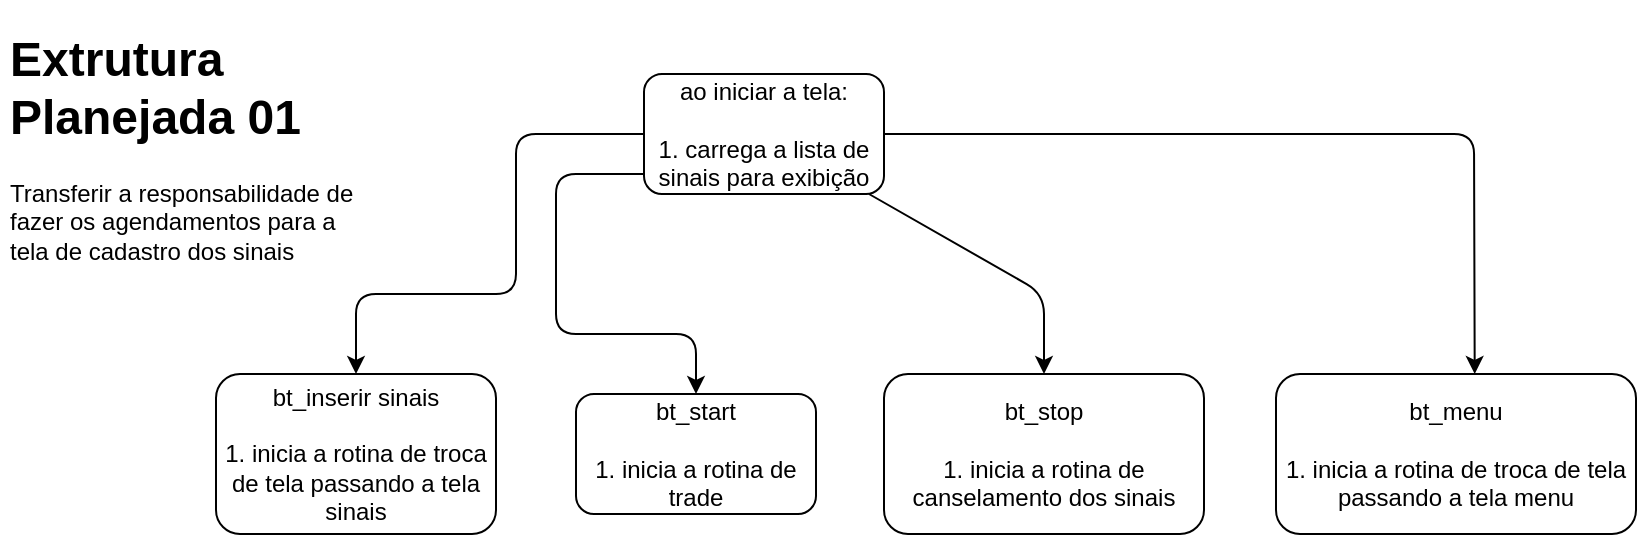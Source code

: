 <mxfile>
    <diagram id="fHe_8uKbHzjOx5UuiTHo" name="Página-1">
        <mxGraphModel dx="911" dy="488" grid="1" gridSize="10" guides="1" tooltips="1" connect="1" arrows="1" fold="1" page="1" pageScale="1" pageWidth="827" pageHeight="1169" math="0" shadow="0">
            <root>
                <mxCell id="0"/>
                <mxCell id="1" parent="0"/>
                <mxCell id="2" value="&lt;h1&gt;Extrutura Planejada 01&lt;/h1&gt;&lt;p&gt;Transferir a responsabilidade de fazer os agendamentos para a tela de cadastro dos sinais&lt;/p&gt;" style="text;html=1;strokeColor=none;fillColor=none;spacing=5;spacingTop=-20;whiteSpace=wrap;overflow=hidden;rounded=0;" parent="1" vertex="1">
                    <mxGeometry x="32" y="33" width="190" height="147" as="geometry"/>
                </mxCell>
                <mxCell id="30" style="edgeStyle=none;html=1;entryX=0.5;entryY=0;entryDx=0;entryDy=0;" edge="1" parent="1" source="27" target="29">
                    <mxGeometry relative="1" as="geometry">
                        <Array as="points">
                            <mxPoint x="290" y="90"/>
                            <mxPoint x="290" y="170"/>
                            <mxPoint x="210" y="170"/>
                        </Array>
                    </mxGeometry>
                </mxCell>
                <mxCell id="32" style="edgeStyle=none;html=1;entryX=0.5;entryY=0;entryDx=0;entryDy=0;exitX=0.05;exitY=0.833;exitDx=0;exitDy=0;exitPerimeter=0;" edge="1" parent="1" source="27" target="31">
                    <mxGeometry relative="1" as="geometry">
                        <Array as="points">
                            <mxPoint x="310" y="110"/>
                            <mxPoint x="310" y="190"/>
                            <mxPoint x="380" y="190"/>
                        </Array>
                    </mxGeometry>
                </mxCell>
                <mxCell id="35" style="edgeStyle=none;html=1;entryX=0.5;entryY=0;entryDx=0;entryDy=0;" edge="1" parent="1" source="27" target="34">
                    <mxGeometry relative="1" as="geometry">
                        <Array as="points">
                            <mxPoint x="554" y="170"/>
                        </Array>
                    </mxGeometry>
                </mxCell>
                <mxCell id="37" style="edgeStyle=none;html=1;entryX=0.552;entryY=0;entryDx=0;entryDy=0;entryPerimeter=0;" edge="1" parent="1" source="27" target="36">
                    <mxGeometry relative="1" as="geometry">
                        <Array as="points">
                            <mxPoint x="769" y="90"/>
                        </Array>
                    </mxGeometry>
                </mxCell>
                <mxCell id="27" value="ao iniciar a tela:&lt;br&gt;&lt;br&gt;1. carrega a lista de sinais para exibição" style="rounded=1;whiteSpace=wrap;html=1;" vertex="1" parent="1">
                    <mxGeometry x="354" y="60" width="120" height="60" as="geometry"/>
                </mxCell>
                <mxCell id="29" value="bt_inserir sinais&lt;br&gt;&lt;br&gt;1. inicia a rotina de troca de tela passando a tela sinais" style="rounded=1;whiteSpace=wrap;html=1;" vertex="1" parent="1">
                    <mxGeometry x="140" y="210" width="140" height="80" as="geometry"/>
                </mxCell>
                <mxCell id="31" value="bt_start&lt;br&gt;&lt;br&gt;1. inicia a rotina de trade" style="rounded=1;whiteSpace=wrap;html=1;" vertex="1" parent="1">
                    <mxGeometry x="320" y="220" width="120" height="60" as="geometry"/>
                </mxCell>
                <mxCell id="34" value="bt_stop&lt;br&gt;&lt;br&gt;1. inicia a rotina de canselamento dos sinais" style="rounded=1;whiteSpace=wrap;html=1;" vertex="1" parent="1">
                    <mxGeometry x="474" y="210" width="160" height="80" as="geometry"/>
                </mxCell>
                <mxCell id="36" value="bt_menu&lt;br&gt;&lt;br&gt;1. inicia a rotina de troca de tela passando a tela menu" style="rounded=1;whiteSpace=wrap;html=1;" vertex="1" parent="1">
                    <mxGeometry x="670" y="210" width="180" height="80" as="geometry"/>
                </mxCell>
            </root>
        </mxGraphModel>
    </diagram>
</mxfile>